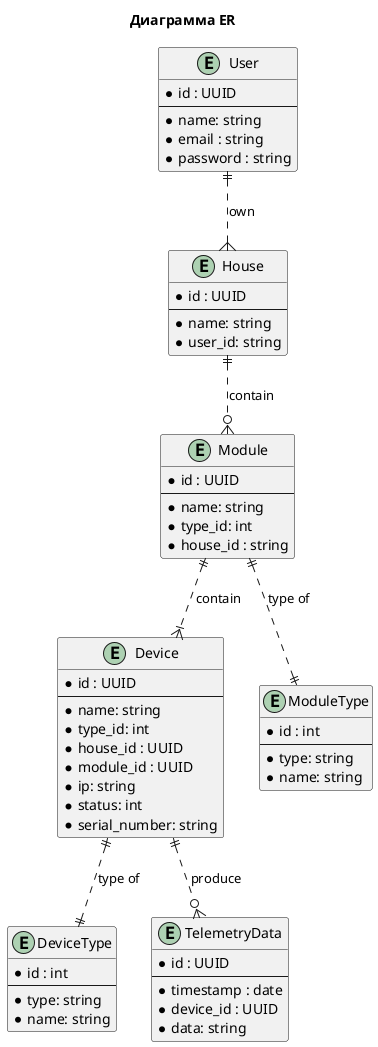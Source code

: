@startuml
title Диаграмма ER

entity User {
    * id : UUID
    --
    * name: string
    * email : string
    * password : string
}

entity House {
    * id : UUID
    --
    * name: string
    * user_id: string
}

entity DeviceType {
    * id : int
    --
    * type: string
    * name: string
}

entity Device {
    * id : UUID
    --
    * name: string
    * type_id: int
    * house_id : UUID
    * module_id : UUID 
    * ip: string
    * status: int
    * serial_number: string    
}


entity ModuleType {
    * id : int
    --
    * type: string
    * name: string
}

entity Module {
    * id : UUID
    --
    * name: string
    * type_id: int
    * house_id : string
}

entity TelemetryData {
    * id : UUID
    --
    * timestamp : date
    * device_id : UUID
    * data: string
}

User ||..{ House: own
House ||..o{ Module: contain
Device ||..|| DeviceType: type of
Module ||..|| ModuleType: type of
Module ||..|{ Device: contain
Device ||..o{ TelemetryData: produce

@enduml